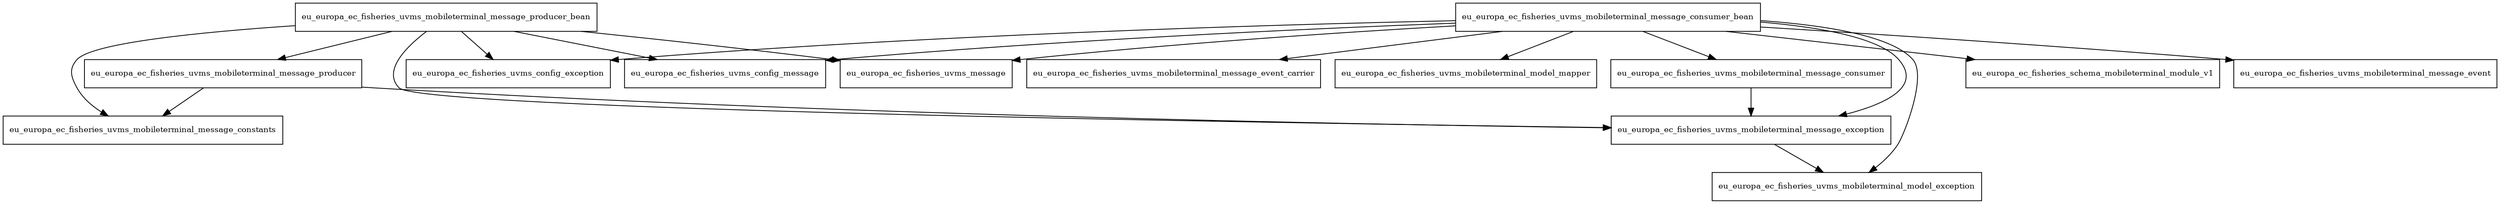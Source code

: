 digraph mobileterminal_message_3_0_6_SNAPSHOT_package_dependencies {
  node [shape = box, fontsize=10.0];
  eu_europa_ec_fisheries_uvms_mobileterminal_message_consumer -> eu_europa_ec_fisheries_uvms_mobileterminal_message_exception;
  eu_europa_ec_fisheries_uvms_mobileterminal_message_consumer_bean -> eu_europa_ec_fisheries_schema_mobileterminal_module_v1;
  eu_europa_ec_fisheries_uvms_mobileterminal_message_consumer_bean -> eu_europa_ec_fisheries_uvms_config_exception;
  eu_europa_ec_fisheries_uvms_mobileterminal_message_consumer_bean -> eu_europa_ec_fisheries_uvms_config_message;
  eu_europa_ec_fisheries_uvms_mobileterminal_message_consumer_bean -> eu_europa_ec_fisheries_uvms_message;
  eu_europa_ec_fisheries_uvms_mobileterminal_message_consumer_bean -> eu_europa_ec_fisheries_uvms_mobileterminal_message_consumer;
  eu_europa_ec_fisheries_uvms_mobileterminal_message_consumer_bean -> eu_europa_ec_fisheries_uvms_mobileterminal_message_event;
  eu_europa_ec_fisheries_uvms_mobileterminal_message_consumer_bean -> eu_europa_ec_fisheries_uvms_mobileterminal_message_event_carrier;
  eu_europa_ec_fisheries_uvms_mobileterminal_message_consumer_bean -> eu_europa_ec_fisheries_uvms_mobileterminal_message_exception;
  eu_europa_ec_fisheries_uvms_mobileterminal_message_consumer_bean -> eu_europa_ec_fisheries_uvms_mobileterminal_model_exception;
  eu_europa_ec_fisheries_uvms_mobileterminal_message_consumer_bean -> eu_europa_ec_fisheries_uvms_mobileterminal_model_mapper;
  eu_europa_ec_fisheries_uvms_mobileterminal_message_exception -> eu_europa_ec_fisheries_uvms_mobileterminal_model_exception;
  eu_europa_ec_fisheries_uvms_mobileterminal_message_producer -> eu_europa_ec_fisheries_uvms_mobileterminal_message_constants;
  eu_europa_ec_fisheries_uvms_mobileterminal_message_producer -> eu_europa_ec_fisheries_uvms_mobileterminal_message_exception;
  eu_europa_ec_fisheries_uvms_mobileterminal_message_producer_bean -> eu_europa_ec_fisheries_uvms_config_exception;
  eu_europa_ec_fisheries_uvms_mobileterminal_message_producer_bean -> eu_europa_ec_fisheries_uvms_config_message;
  eu_europa_ec_fisheries_uvms_mobileterminal_message_producer_bean -> eu_europa_ec_fisheries_uvms_message;
  eu_europa_ec_fisheries_uvms_mobileterminal_message_producer_bean -> eu_europa_ec_fisheries_uvms_mobileterminal_message_constants;
  eu_europa_ec_fisheries_uvms_mobileterminal_message_producer_bean -> eu_europa_ec_fisheries_uvms_mobileterminal_message_exception;
  eu_europa_ec_fisheries_uvms_mobileterminal_message_producer_bean -> eu_europa_ec_fisheries_uvms_mobileterminal_message_producer;
}
